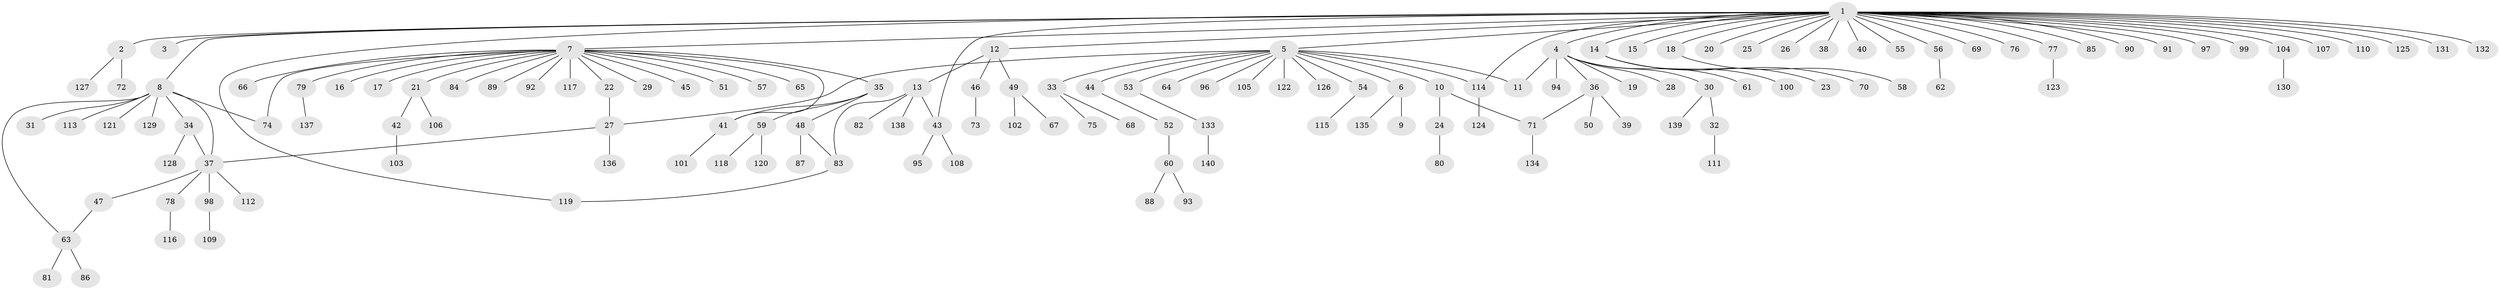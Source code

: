 // Generated by graph-tools (version 1.1) at 2025/48/03/09/25 04:48:13]
// undirected, 140 vertices, 151 edges
graph export_dot {
graph [start="1"]
  node [color=gray90,style=filled];
  1;
  2;
  3;
  4;
  5;
  6;
  7;
  8;
  9;
  10;
  11;
  12;
  13;
  14;
  15;
  16;
  17;
  18;
  19;
  20;
  21;
  22;
  23;
  24;
  25;
  26;
  27;
  28;
  29;
  30;
  31;
  32;
  33;
  34;
  35;
  36;
  37;
  38;
  39;
  40;
  41;
  42;
  43;
  44;
  45;
  46;
  47;
  48;
  49;
  50;
  51;
  52;
  53;
  54;
  55;
  56;
  57;
  58;
  59;
  60;
  61;
  62;
  63;
  64;
  65;
  66;
  67;
  68;
  69;
  70;
  71;
  72;
  73;
  74;
  75;
  76;
  77;
  78;
  79;
  80;
  81;
  82;
  83;
  84;
  85;
  86;
  87;
  88;
  89;
  90;
  91;
  92;
  93;
  94;
  95;
  96;
  97;
  98;
  99;
  100;
  101;
  102;
  103;
  104;
  105;
  106;
  107;
  108;
  109;
  110;
  111;
  112;
  113;
  114;
  115;
  116;
  117;
  118;
  119;
  120;
  121;
  122;
  123;
  124;
  125;
  126;
  127;
  128;
  129;
  130;
  131;
  132;
  133;
  134;
  135;
  136;
  137;
  138;
  139;
  140;
  1 -- 2;
  1 -- 3;
  1 -- 4;
  1 -- 5;
  1 -- 7;
  1 -- 8;
  1 -- 12;
  1 -- 14;
  1 -- 15;
  1 -- 18;
  1 -- 20;
  1 -- 25;
  1 -- 26;
  1 -- 38;
  1 -- 40;
  1 -- 43;
  1 -- 55;
  1 -- 56;
  1 -- 69;
  1 -- 76;
  1 -- 77;
  1 -- 85;
  1 -- 90;
  1 -- 91;
  1 -- 97;
  1 -- 99;
  1 -- 104;
  1 -- 107;
  1 -- 110;
  1 -- 114;
  1 -- 119;
  1 -- 125;
  1 -- 131;
  1 -- 132;
  2 -- 72;
  2 -- 127;
  4 -- 11;
  4 -- 19;
  4 -- 28;
  4 -- 30;
  4 -- 36;
  4 -- 61;
  4 -- 94;
  5 -- 6;
  5 -- 10;
  5 -- 11;
  5 -- 27;
  5 -- 33;
  5 -- 44;
  5 -- 53;
  5 -- 54;
  5 -- 64;
  5 -- 96;
  5 -- 105;
  5 -- 114;
  5 -- 122;
  5 -- 126;
  6 -- 9;
  6 -- 135;
  7 -- 16;
  7 -- 17;
  7 -- 21;
  7 -- 22;
  7 -- 29;
  7 -- 35;
  7 -- 41;
  7 -- 45;
  7 -- 51;
  7 -- 57;
  7 -- 65;
  7 -- 66;
  7 -- 74;
  7 -- 79;
  7 -- 84;
  7 -- 89;
  7 -- 92;
  7 -- 117;
  8 -- 31;
  8 -- 34;
  8 -- 37;
  8 -- 63;
  8 -- 74;
  8 -- 113;
  8 -- 121;
  8 -- 129;
  10 -- 24;
  10 -- 71;
  12 -- 13;
  12 -- 46;
  12 -- 49;
  13 -- 43;
  13 -- 82;
  13 -- 83;
  13 -- 138;
  14 -- 23;
  14 -- 70;
  14 -- 100;
  18 -- 58;
  21 -- 42;
  21 -- 106;
  22 -- 27;
  24 -- 80;
  27 -- 37;
  27 -- 136;
  30 -- 32;
  30 -- 139;
  32 -- 111;
  33 -- 68;
  33 -- 75;
  34 -- 37;
  34 -- 128;
  35 -- 41;
  35 -- 48;
  35 -- 59;
  36 -- 39;
  36 -- 50;
  36 -- 71;
  37 -- 47;
  37 -- 78;
  37 -- 98;
  37 -- 112;
  41 -- 101;
  42 -- 103;
  43 -- 95;
  43 -- 108;
  44 -- 52;
  46 -- 73;
  47 -- 63;
  48 -- 83;
  48 -- 87;
  49 -- 67;
  49 -- 102;
  52 -- 60;
  53 -- 133;
  54 -- 115;
  56 -- 62;
  59 -- 118;
  59 -- 120;
  60 -- 88;
  60 -- 93;
  63 -- 81;
  63 -- 86;
  71 -- 134;
  77 -- 123;
  78 -- 116;
  79 -- 137;
  83 -- 119;
  98 -- 109;
  104 -- 130;
  114 -- 124;
  133 -- 140;
}

